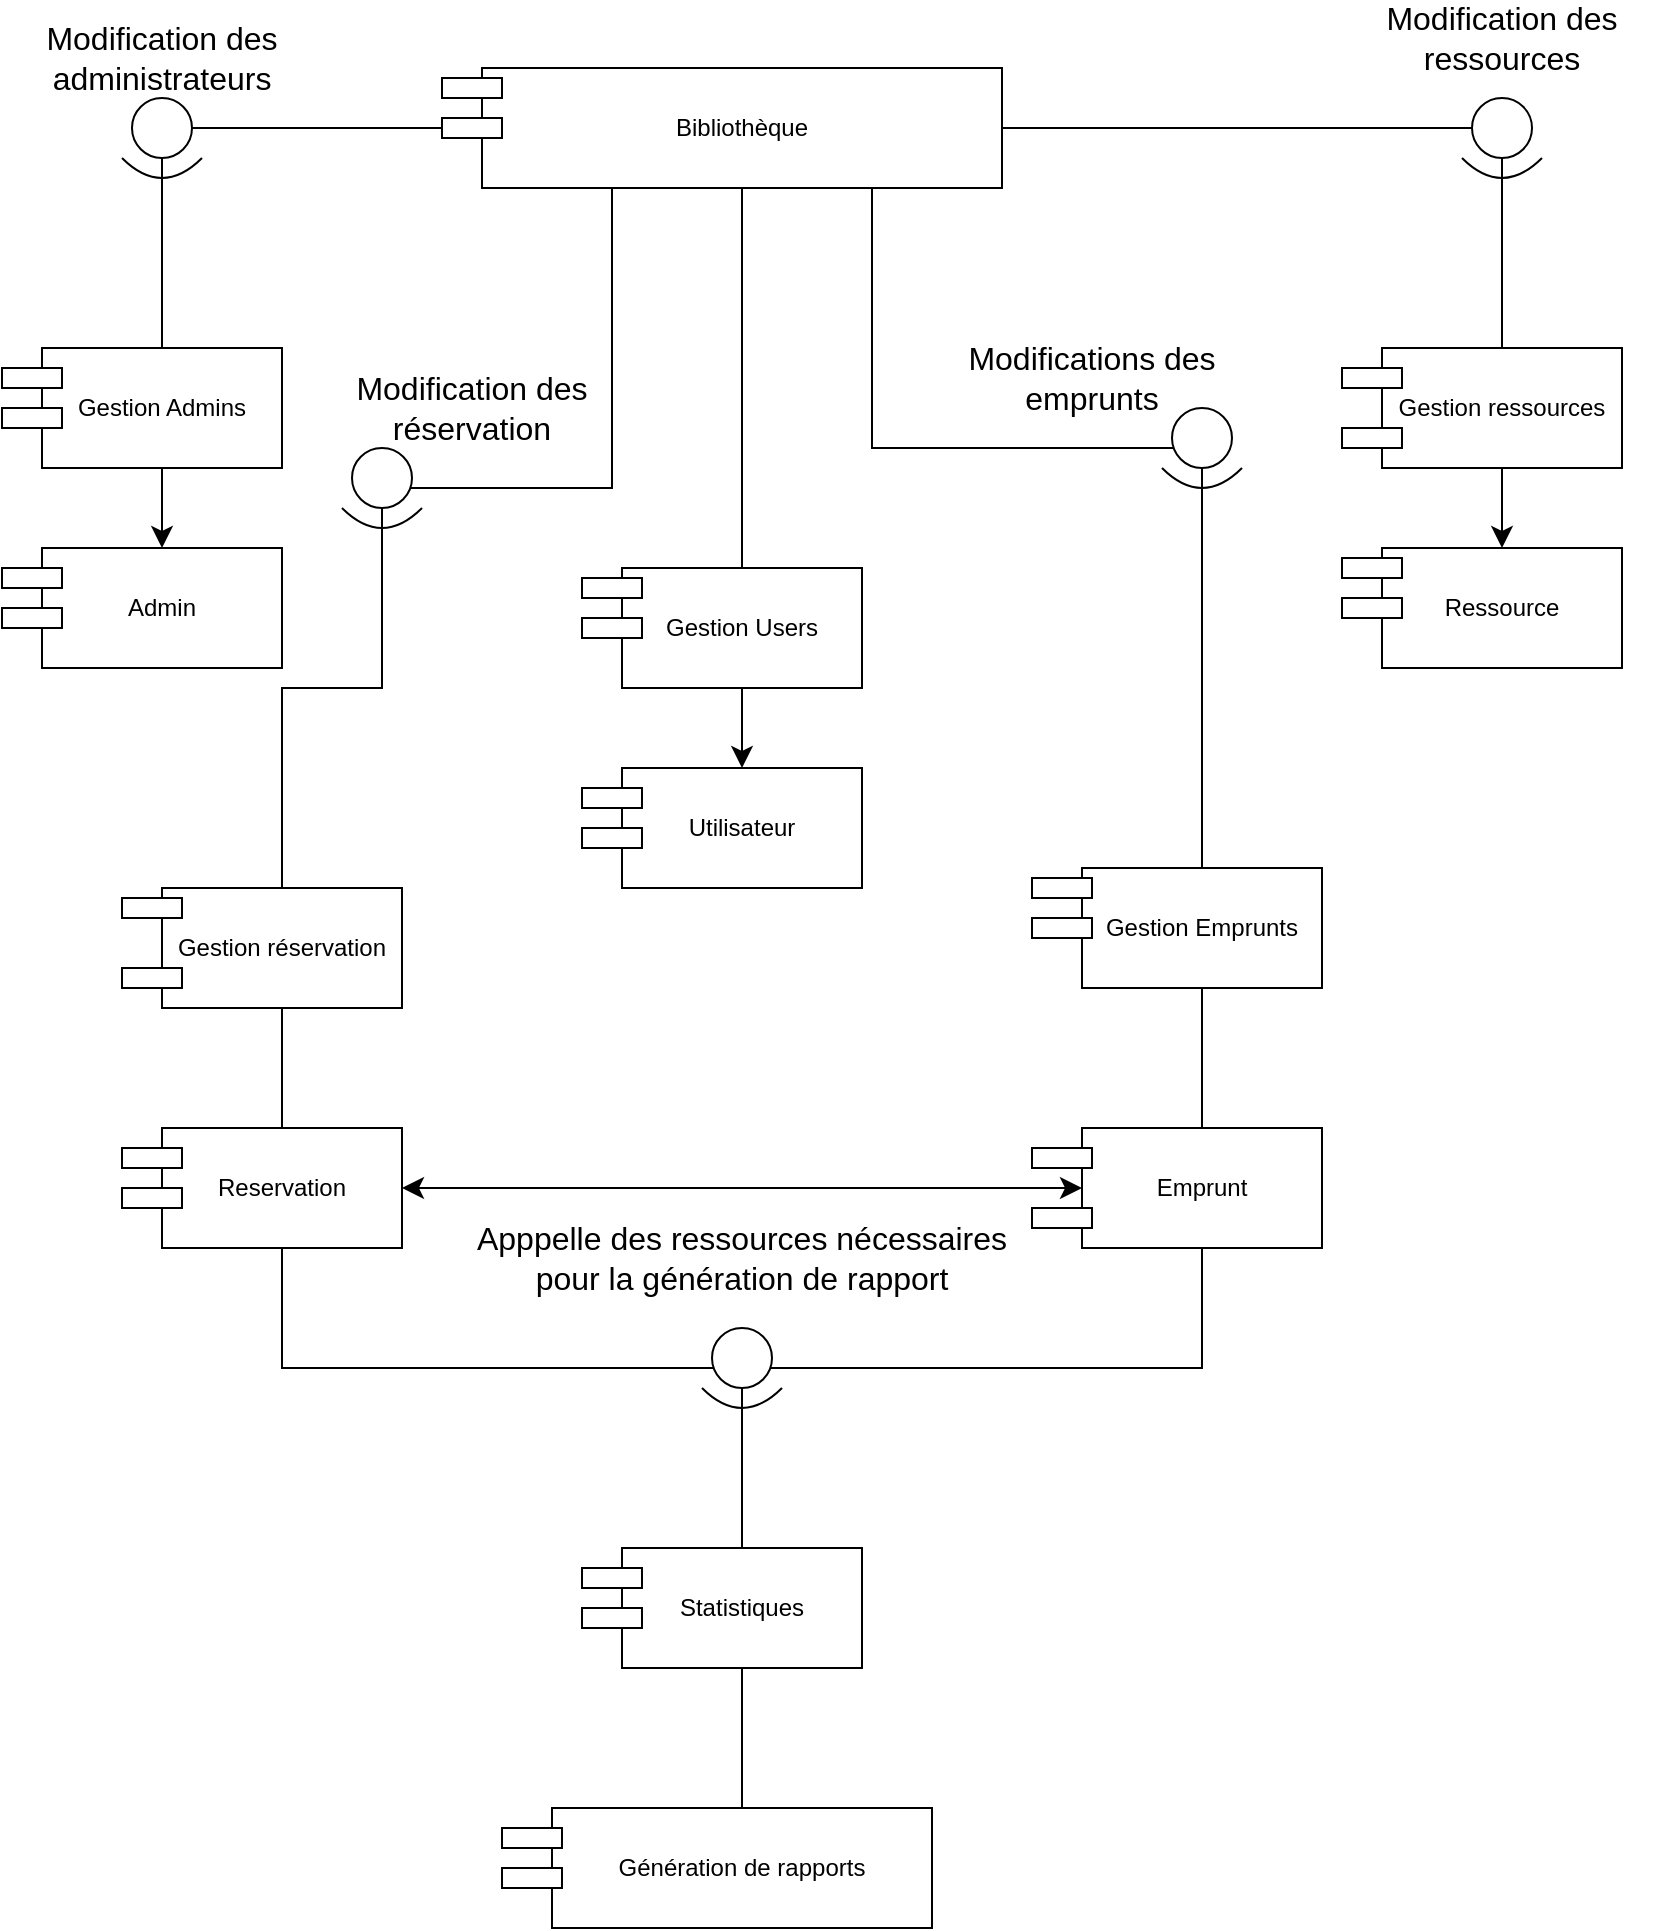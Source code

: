 <mxfile version="26.0.12">
  <diagram name="Page-1" id="fNRXeKS03E-Rk9nVcpqg">
    <mxGraphModel dx="364" dy="489" grid="1" gridSize="10" guides="1" tooltips="1" connect="1" arrows="1" fold="1" page="1" pageScale="1" pageWidth="1700" pageHeight="1100" math="0" shadow="0">
      <root>
        <mxCell id="0" />
        <mxCell id="1" parent="0" />
        <mxCell id="eIaEefNCKrEp2oTQuui6-5" style="edgeStyle=none;curved=0;rounded=0;orthogonalLoop=1;jettySize=auto;html=1;entryX=0.5;entryY=0;entryDx=0;entryDy=0;fontSize=12;startSize=8;endSize=8;endArrow=none;startFill=0;" edge="1" parent="1" source="eIaEefNCKrEp2oTQuui6-1" target="eIaEefNCKrEp2oTQuui6-2">
          <mxGeometry relative="1" as="geometry">
            <Array as="points">
              <mxPoint x="110" y="100" />
            </Array>
          </mxGeometry>
        </mxCell>
        <mxCell id="eIaEefNCKrEp2oTQuui6-10" style="edgeStyle=none;curved=0;rounded=0;orthogonalLoop=1;jettySize=auto;html=1;entryX=0.5;entryY=0;entryDx=0;entryDy=0;fontSize=12;startSize=8;endSize=8;endArrow=none;startFill=0;" edge="1" parent="1" source="eIaEefNCKrEp2oTQuui6-1" target="eIaEefNCKrEp2oTQuui6-4">
          <mxGeometry relative="1" as="geometry">
            <Array as="points">
              <mxPoint x="780" y="100" />
            </Array>
          </mxGeometry>
        </mxCell>
        <mxCell id="eIaEefNCKrEp2oTQuui6-11" style="edgeStyle=none;curved=1;rounded=0;orthogonalLoop=1;jettySize=auto;html=1;fontSize=12;startSize=8;endSize=8;endArrow=none;startFill=0;" edge="1" parent="1" source="eIaEefNCKrEp2oTQuui6-1" target="eIaEefNCKrEp2oTQuui6-3">
          <mxGeometry relative="1" as="geometry" />
        </mxCell>
        <mxCell id="eIaEefNCKrEp2oTQuui6-27" style="edgeStyle=none;curved=0;rounded=0;orthogonalLoop=1;jettySize=auto;html=1;entryX=0.5;entryY=0;entryDx=0;entryDy=0;fontSize=12;startSize=8;endSize=8;exitX=0.25;exitY=1;exitDx=0;exitDy=0;endArrow=none;startFill=0;" edge="1" parent="1" source="eIaEefNCKrEp2oTQuui6-1" target="eIaEefNCKrEp2oTQuui6-23">
          <mxGeometry relative="1" as="geometry">
            <Array as="points">
              <mxPoint x="335" y="280" />
              <mxPoint x="220" y="280" />
              <mxPoint x="220" y="380" />
              <mxPoint x="170" y="380" />
            </Array>
          </mxGeometry>
        </mxCell>
        <mxCell id="eIaEefNCKrEp2oTQuui6-28" style="edgeStyle=none;curved=0;rounded=0;orthogonalLoop=1;jettySize=auto;html=1;entryX=0.5;entryY=0;entryDx=0;entryDy=0;fontSize=12;startSize=8;endSize=8;exitX=0.75;exitY=1;exitDx=0;exitDy=0;endArrow=none;startFill=0;" edge="1" parent="1" source="eIaEefNCKrEp2oTQuui6-1" target="eIaEefNCKrEp2oTQuui6-24">
          <mxGeometry relative="1" as="geometry">
            <mxPoint x="500" y="140" as="sourcePoint" />
            <Array as="points">
              <mxPoint x="465" y="260" />
              <mxPoint x="630" y="260" />
            </Array>
          </mxGeometry>
        </mxCell>
        <mxCell id="eIaEefNCKrEp2oTQuui6-1" value="Bibliothèque" style="rounded=0;whiteSpace=wrap;html=1;" vertex="1" parent="1">
          <mxGeometry x="270" y="70" width="260" height="60" as="geometry" />
        </mxCell>
        <mxCell id="eIaEefNCKrEp2oTQuui6-20" style="edgeStyle=none;curved=1;rounded=0;orthogonalLoop=1;jettySize=auto;html=1;entryX=0.5;entryY=0;entryDx=0;entryDy=0;fontSize=12;startSize=8;endSize=8;" edge="1" parent="1" source="eIaEefNCKrEp2oTQuui6-2" target="eIaEefNCKrEp2oTQuui6-16">
          <mxGeometry relative="1" as="geometry" />
        </mxCell>
        <mxCell id="eIaEefNCKrEp2oTQuui6-2" value="Gestion Admins" style="rounded=0;whiteSpace=wrap;html=1;" vertex="1" parent="1">
          <mxGeometry x="50" y="210" width="120" height="60" as="geometry" />
        </mxCell>
        <mxCell id="eIaEefNCKrEp2oTQuui6-21" style="edgeStyle=none;curved=1;rounded=0;orthogonalLoop=1;jettySize=auto;html=1;entryX=0.5;entryY=0;entryDx=0;entryDy=0;fontSize=12;startSize=8;endSize=8;" edge="1" parent="1" source="eIaEefNCKrEp2oTQuui6-3" target="eIaEefNCKrEp2oTQuui6-17">
          <mxGeometry relative="1" as="geometry" />
        </mxCell>
        <mxCell id="eIaEefNCKrEp2oTQuui6-3" value="Gestion Users" style="rounded=0;whiteSpace=wrap;html=1;" vertex="1" parent="1">
          <mxGeometry x="340" y="320" width="120" height="60" as="geometry" />
        </mxCell>
        <mxCell id="eIaEefNCKrEp2oTQuui6-22" style="edgeStyle=none;curved=1;rounded=0;orthogonalLoop=1;jettySize=auto;html=1;entryX=0.5;entryY=0;entryDx=0;entryDy=0;fontSize=12;startSize=8;endSize=8;" edge="1" parent="1" source="eIaEefNCKrEp2oTQuui6-4" target="eIaEefNCKrEp2oTQuui6-18">
          <mxGeometry relative="1" as="geometry" />
        </mxCell>
        <mxCell id="eIaEefNCKrEp2oTQuui6-4" value="Gestion ressources" style="rounded=0;whiteSpace=wrap;html=1;" vertex="1" parent="1">
          <mxGeometry x="720" y="210" width="120" height="60" as="geometry" />
        </mxCell>
        <mxCell id="eIaEefNCKrEp2oTQuui6-6" value="" style="ellipse;whiteSpace=wrap;html=1;aspect=fixed;" vertex="1" parent="1">
          <mxGeometry x="95" y="85" width="30" height="30" as="geometry" />
        </mxCell>
        <mxCell id="eIaEefNCKrEp2oTQuui6-9" value="" style="endArrow=none;html=1;rounded=0;fontSize=12;startSize=8;endSize=8;curved=1;" edge="1" parent="1">
          <mxGeometry width="50" height="50" relative="1" as="geometry">
            <mxPoint x="90" y="115" as="sourcePoint" />
            <mxPoint x="130" y="115" as="targetPoint" />
            <Array as="points">
              <mxPoint x="110" y="135" />
            </Array>
          </mxGeometry>
        </mxCell>
        <mxCell id="eIaEefNCKrEp2oTQuui6-12" value="" style="ellipse;whiteSpace=wrap;html=1;aspect=fixed;" vertex="1" parent="1">
          <mxGeometry x="765" y="85" width="30" height="30" as="geometry" />
        </mxCell>
        <mxCell id="eIaEefNCKrEp2oTQuui6-13" value="" style="endArrow=none;html=1;rounded=0;fontSize=12;startSize=8;endSize=8;curved=1;" edge="1" parent="1">
          <mxGeometry width="50" height="50" relative="1" as="geometry">
            <mxPoint x="760" y="115" as="sourcePoint" />
            <mxPoint x="800" y="115" as="targetPoint" />
            <Array as="points">
              <mxPoint x="780" y="135" />
            </Array>
          </mxGeometry>
        </mxCell>
        <mxCell id="eIaEefNCKrEp2oTQuui6-14" value="Modification des administrateurs" style="text;strokeColor=none;fillColor=none;html=1;align=center;verticalAlign=middle;whiteSpace=wrap;rounded=0;fontSize=16;" vertex="1" parent="1">
          <mxGeometry x="35" y="50" width="150" height="30" as="geometry" />
        </mxCell>
        <mxCell id="eIaEefNCKrEp2oTQuui6-15" value="Modification des ressources" style="text;strokeColor=none;fillColor=none;html=1;align=center;verticalAlign=middle;whiteSpace=wrap;rounded=0;fontSize=16;" vertex="1" parent="1">
          <mxGeometry x="705" y="40" width="150" height="30" as="geometry" />
        </mxCell>
        <mxCell id="eIaEefNCKrEp2oTQuui6-16" value="Admin" style="rounded=0;whiteSpace=wrap;html=1;" vertex="1" parent="1">
          <mxGeometry x="50" y="310" width="120" height="60" as="geometry" />
        </mxCell>
        <mxCell id="eIaEefNCKrEp2oTQuui6-17" value="Utilisateur" style="rounded=0;whiteSpace=wrap;html=1;" vertex="1" parent="1">
          <mxGeometry x="340" y="420" width="120" height="60" as="geometry" />
        </mxCell>
        <mxCell id="eIaEefNCKrEp2oTQuui6-18" value="Ressource" style="rounded=0;whiteSpace=wrap;html=1;" vertex="1" parent="1">
          <mxGeometry x="720" y="310" width="120" height="60" as="geometry" />
        </mxCell>
        <mxCell id="eIaEefNCKrEp2oTQuui6-29" style="edgeStyle=none;curved=1;rounded=0;orthogonalLoop=1;jettySize=auto;html=1;entryX=0.5;entryY=0;entryDx=0;entryDy=0;fontSize=12;startSize=8;endSize=8;endArrow=none;startFill=0;" edge="1" parent="1" source="eIaEefNCKrEp2oTQuui6-23" target="eIaEefNCKrEp2oTQuui6-25">
          <mxGeometry relative="1" as="geometry" />
        </mxCell>
        <mxCell id="eIaEefNCKrEp2oTQuui6-23" value="Gestion réservation" style="rounded=0;whiteSpace=wrap;html=1;" vertex="1" parent="1">
          <mxGeometry x="110" y="480" width="120" height="60" as="geometry" />
        </mxCell>
        <mxCell id="eIaEefNCKrEp2oTQuui6-30" style="edgeStyle=none;curved=1;rounded=0;orthogonalLoop=1;jettySize=auto;html=1;entryX=0.5;entryY=0;entryDx=0;entryDy=0;fontSize=12;startSize=8;endSize=8;endArrow=none;startFill=0;" edge="1" parent="1" source="eIaEefNCKrEp2oTQuui6-24" target="eIaEefNCKrEp2oTQuui6-26">
          <mxGeometry relative="1" as="geometry" />
        </mxCell>
        <mxCell id="eIaEefNCKrEp2oTQuui6-24" value="Gestion Emprunts" style="rounded=0;whiteSpace=wrap;html=1;" vertex="1" parent="1">
          <mxGeometry x="570" y="470" width="120" height="60" as="geometry" />
        </mxCell>
        <mxCell id="eIaEefNCKrEp2oTQuui6-31" style="edgeStyle=none;curved=1;rounded=0;orthogonalLoop=1;jettySize=auto;html=1;entryX=0;entryY=0.5;entryDx=0;entryDy=0;fontSize=12;startSize=8;endSize=8;startArrow=classic;startFill=1;" edge="1" parent="1" source="eIaEefNCKrEp2oTQuui6-25" target="eIaEefNCKrEp2oTQuui6-26">
          <mxGeometry relative="1" as="geometry" />
        </mxCell>
        <mxCell id="eIaEefNCKrEp2oTQuui6-43" style="edgeStyle=none;curved=0;rounded=0;orthogonalLoop=1;jettySize=auto;html=1;entryX=0.5;entryY=1;entryDx=0;entryDy=0;fontSize=12;startSize=8;endSize=8;exitX=0.5;exitY=1;exitDx=0;exitDy=0;endArrow=none;startFill=0;" edge="1" parent="1" source="eIaEefNCKrEp2oTQuui6-25" target="eIaEefNCKrEp2oTQuui6-26">
          <mxGeometry relative="1" as="geometry">
            <Array as="points">
              <mxPoint x="170" y="720" />
              <mxPoint x="400" y="720" />
              <mxPoint x="630" y="720" />
            </Array>
          </mxGeometry>
        </mxCell>
        <mxCell id="eIaEefNCKrEp2oTQuui6-25" value="Reservation" style="rounded=0;whiteSpace=wrap;html=1;" vertex="1" parent="1">
          <mxGeometry x="110" y="600" width="120" height="60" as="geometry" />
        </mxCell>
        <mxCell id="eIaEefNCKrEp2oTQuui6-26" value="Emprunt" style="rounded=0;whiteSpace=wrap;html=1;" vertex="1" parent="1">
          <mxGeometry x="570" y="600" width="120" height="60" as="geometry" />
        </mxCell>
        <mxCell id="eIaEefNCKrEp2oTQuui6-32" value="" style="ellipse;whiteSpace=wrap;html=1;aspect=fixed;" vertex="1" parent="1">
          <mxGeometry x="205" y="260" width="30" height="30" as="geometry" />
        </mxCell>
        <mxCell id="eIaEefNCKrEp2oTQuui6-33" value="" style="endArrow=none;html=1;rounded=0;fontSize=12;startSize=8;endSize=8;curved=1;" edge="1" parent="1">
          <mxGeometry width="50" height="50" relative="1" as="geometry">
            <mxPoint x="200" y="290" as="sourcePoint" />
            <mxPoint x="240" y="290" as="targetPoint" />
            <Array as="points">
              <mxPoint x="220" y="310" />
            </Array>
          </mxGeometry>
        </mxCell>
        <mxCell id="eIaEefNCKrEp2oTQuui6-34" value="Modification des réservation" style="text;strokeColor=none;fillColor=none;html=1;align=center;verticalAlign=middle;whiteSpace=wrap;rounded=0;fontSize=16;" vertex="1" parent="1">
          <mxGeometry x="205" y="225" width="120" height="30" as="geometry" />
        </mxCell>
        <mxCell id="eIaEefNCKrEp2oTQuui6-35" value="" style="ellipse;whiteSpace=wrap;html=1;aspect=fixed;" vertex="1" parent="1">
          <mxGeometry x="615" y="240" width="30" height="30" as="geometry" />
        </mxCell>
        <mxCell id="eIaEefNCKrEp2oTQuui6-36" value="" style="endArrow=none;html=1;rounded=0;fontSize=12;startSize=8;endSize=8;curved=1;" edge="1" parent="1">
          <mxGeometry width="50" height="50" relative="1" as="geometry">
            <mxPoint x="610" y="270" as="sourcePoint" />
            <mxPoint x="650" y="270" as="targetPoint" />
            <Array as="points">
              <mxPoint x="630" y="290" />
            </Array>
          </mxGeometry>
        </mxCell>
        <mxCell id="eIaEefNCKrEp2oTQuui6-37" value="Modifications des emprunts" style="text;strokeColor=none;fillColor=none;html=1;align=center;verticalAlign=middle;whiteSpace=wrap;rounded=0;fontSize=16;" vertex="1" parent="1">
          <mxGeometry x="500" y="210" width="150" height="30" as="geometry" />
        </mxCell>
        <mxCell id="eIaEefNCKrEp2oTQuui6-44" style="edgeStyle=none;curved=1;rounded=0;orthogonalLoop=1;jettySize=auto;html=1;fontSize=12;startSize=8;endSize=8;endArrow=none;startFill=0;" edge="1" parent="1" source="eIaEefNCKrEp2oTQuui6-38">
          <mxGeometry relative="1" as="geometry">
            <mxPoint x="400" y="720" as="targetPoint" />
          </mxGeometry>
        </mxCell>
        <mxCell id="eIaEefNCKrEp2oTQuui6-49" style="edgeStyle=none;curved=1;rounded=0;orthogonalLoop=1;jettySize=auto;html=1;entryX=0.5;entryY=0;entryDx=0;entryDy=0;fontSize=12;startSize=8;endSize=8;endArrow=none;startFill=0;" edge="1" parent="1" source="eIaEefNCKrEp2oTQuui6-38" target="eIaEefNCKrEp2oTQuui6-48">
          <mxGeometry relative="1" as="geometry" />
        </mxCell>
        <mxCell id="eIaEefNCKrEp2oTQuui6-38" value="Statistiques" style="rounded=0;whiteSpace=wrap;html=1;" vertex="1" parent="1">
          <mxGeometry x="340" y="810" width="120" height="60" as="geometry" />
        </mxCell>
        <mxCell id="eIaEefNCKrEp2oTQuui6-45" value="" style="ellipse;whiteSpace=wrap;html=1;aspect=fixed;" vertex="1" parent="1">
          <mxGeometry x="385" y="700" width="30" height="30" as="geometry" />
        </mxCell>
        <mxCell id="eIaEefNCKrEp2oTQuui6-46" value="" style="endArrow=none;html=1;rounded=0;fontSize=12;startSize=8;endSize=8;curved=1;" edge="1" parent="1">
          <mxGeometry width="50" height="50" relative="1" as="geometry">
            <mxPoint x="380" y="730" as="sourcePoint" />
            <mxPoint x="420" y="730" as="targetPoint" />
            <Array as="points">
              <mxPoint x="400" y="750" />
            </Array>
          </mxGeometry>
        </mxCell>
        <mxCell id="eIaEefNCKrEp2oTQuui6-47" value="Apppelle des ressources nécessaires pour la génération de rapport" style="text;strokeColor=none;fillColor=none;html=1;align=center;verticalAlign=middle;whiteSpace=wrap;rounded=0;fontSize=16;" vertex="1" parent="1">
          <mxGeometry x="255" y="650" width="290" height="30" as="geometry" />
        </mxCell>
        <mxCell id="eIaEefNCKrEp2oTQuui6-48" value="Génération de rapports" style="rounded=0;whiteSpace=wrap;html=1;" vertex="1" parent="1">
          <mxGeometry x="305" y="940" width="190" height="60" as="geometry" />
        </mxCell>
        <mxCell id="eIaEefNCKrEp2oTQuui6-50" value="" style="rounded=0;whiteSpace=wrap;html=1;" vertex="1" parent="1">
          <mxGeometry x="250" y="75" width="30" height="10" as="geometry" />
        </mxCell>
        <mxCell id="eIaEefNCKrEp2oTQuui6-52" value="" style="rounded=0;whiteSpace=wrap;html=1;" vertex="1" parent="1">
          <mxGeometry x="250" y="95" width="30" height="10" as="geometry" />
        </mxCell>
        <mxCell id="eIaEefNCKrEp2oTQuui6-53" value="" style="rounded=0;whiteSpace=wrap;html=1;" vertex="1" parent="1">
          <mxGeometry x="30" y="220" width="30" height="10" as="geometry" />
        </mxCell>
        <mxCell id="eIaEefNCKrEp2oTQuui6-54" value="" style="rounded=0;whiteSpace=wrap;html=1;" vertex="1" parent="1">
          <mxGeometry x="30" y="240" width="30" height="10" as="geometry" />
        </mxCell>
        <mxCell id="eIaEefNCKrEp2oTQuui6-55" value="" style="rounded=0;whiteSpace=wrap;html=1;" vertex="1" parent="1">
          <mxGeometry x="30" y="320" width="30" height="10" as="geometry" />
        </mxCell>
        <mxCell id="eIaEefNCKrEp2oTQuui6-56" value="" style="rounded=0;whiteSpace=wrap;html=1;" vertex="1" parent="1">
          <mxGeometry x="30" y="340" width="30" height="10" as="geometry" />
        </mxCell>
        <mxCell id="eIaEefNCKrEp2oTQuui6-57" value="" style="rounded=0;whiteSpace=wrap;html=1;" vertex="1" parent="1">
          <mxGeometry x="90" y="485" width="30" height="10" as="geometry" />
        </mxCell>
        <mxCell id="eIaEefNCKrEp2oTQuui6-58" value="" style="rounded=0;whiteSpace=wrap;html=1;" vertex="1" parent="1">
          <mxGeometry x="90" y="520" width="30" height="10" as="geometry" />
        </mxCell>
        <mxCell id="eIaEefNCKrEp2oTQuui6-59" value="" style="rounded=0;whiteSpace=wrap;html=1;" vertex="1" parent="1">
          <mxGeometry x="90" y="610" width="30" height="10" as="geometry" />
        </mxCell>
        <mxCell id="eIaEefNCKrEp2oTQuui6-60" value="" style="rounded=0;whiteSpace=wrap;html=1;" vertex="1" parent="1">
          <mxGeometry x="90" y="630" width="30" height="10" as="geometry" />
        </mxCell>
        <mxCell id="eIaEefNCKrEp2oTQuui6-61" value="" style="rounded=0;whiteSpace=wrap;html=1;" vertex="1" parent="1">
          <mxGeometry x="320" y="820" width="30" height="10" as="geometry" />
        </mxCell>
        <mxCell id="eIaEefNCKrEp2oTQuui6-62" value="" style="rounded=0;whiteSpace=wrap;html=1;" vertex="1" parent="1">
          <mxGeometry x="320" y="840" width="30" height="10" as="geometry" />
        </mxCell>
        <mxCell id="eIaEefNCKrEp2oTQuui6-68" value="" style="rounded=0;whiteSpace=wrap;html=1;" vertex="1" parent="1">
          <mxGeometry x="280" y="950" width="30" height="10" as="geometry" />
        </mxCell>
        <mxCell id="eIaEefNCKrEp2oTQuui6-69" value="" style="rounded=0;whiteSpace=wrap;html=1;" vertex="1" parent="1">
          <mxGeometry x="280" y="970" width="30" height="10" as="geometry" />
        </mxCell>
        <mxCell id="eIaEefNCKrEp2oTQuui6-70" value="" style="rounded=0;whiteSpace=wrap;html=1;" vertex="1" parent="1">
          <mxGeometry x="545" y="610" width="30" height="10" as="geometry" />
        </mxCell>
        <mxCell id="eIaEefNCKrEp2oTQuui6-71" value="" style="rounded=0;whiteSpace=wrap;html=1;" vertex="1" parent="1">
          <mxGeometry x="545" y="640" width="30" height="10" as="geometry" />
        </mxCell>
        <mxCell id="eIaEefNCKrEp2oTQuui6-72" value="" style="rounded=0;whiteSpace=wrap;html=1;" vertex="1" parent="1">
          <mxGeometry x="545" y="475" width="30" height="10" as="geometry" />
        </mxCell>
        <mxCell id="eIaEefNCKrEp2oTQuui6-73" value="" style="rounded=0;whiteSpace=wrap;html=1;" vertex="1" parent="1">
          <mxGeometry x="545" y="495" width="30" height="10" as="geometry" />
        </mxCell>
        <mxCell id="eIaEefNCKrEp2oTQuui6-74" value="" style="rounded=0;whiteSpace=wrap;html=1;" vertex="1" parent="1">
          <mxGeometry x="320" y="430" width="30" height="10" as="geometry" />
        </mxCell>
        <mxCell id="eIaEefNCKrEp2oTQuui6-75" value="" style="rounded=0;whiteSpace=wrap;html=1;" vertex="1" parent="1">
          <mxGeometry x="320" y="450" width="30" height="10" as="geometry" />
        </mxCell>
        <mxCell id="eIaEefNCKrEp2oTQuui6-76" value="" style="rounded=0;whiteSpace=wrap;html=1;" vertex="1" parent="1">
          <mxGeometry x="320" y="325" width="30" height="10" as="geometry" />
        </mxCell>
        <mxCell id="eIaEefNCKrEp2oTQuui6-77" value="" style="rounded=0;whiteSpace=wrap;html=1;" vertex="1" parent="1">
          <mxGeometry x="320" y="345" width="30" height="10" as="geometry" />
        </mxCell>
        <mxCell id="eIaEefNCKrEp2oTQuui6-78" value="" style="rounded=0;whiteSpace=wrap;html=1;" vertex="1" parent="1">
          <mxGeometry x="700" y="220" width="30" height="10" as="geometry" />
        </mxCell>
        <mxCell id="eIaEefNCKrEp2oTQuui6-79" value="" style="rounded=0;whiteSpace=wrap;html=1;" vertex="1" parent="1">
          <mxGeometry x="700" y="250" width="30" height="10" as="geometry" />
        </mxCell>
        <mxCell id="eIaEefNCKrEp2oTQuui6-80" value="" style="rounded=0;whiteSpace=wrap;html=1;" vertex="1" parent="1">
          <mxGeometry x="700" y="315" width="30" height="10" as="geometry" />
        </mxCell>
        <mxCell id="eIaEefNCKrEp2oTQuui6-81" value="" style="rounded=0;whiteSpace=wrap;html=1;" vertex="1" parent="1">
          <mxGeometry x="700" y="335" width="30" height="10" as="geometry" />
        </mxCell>
      </root>
    </mxGraphModel>
  </diagram>
</mxfile>
